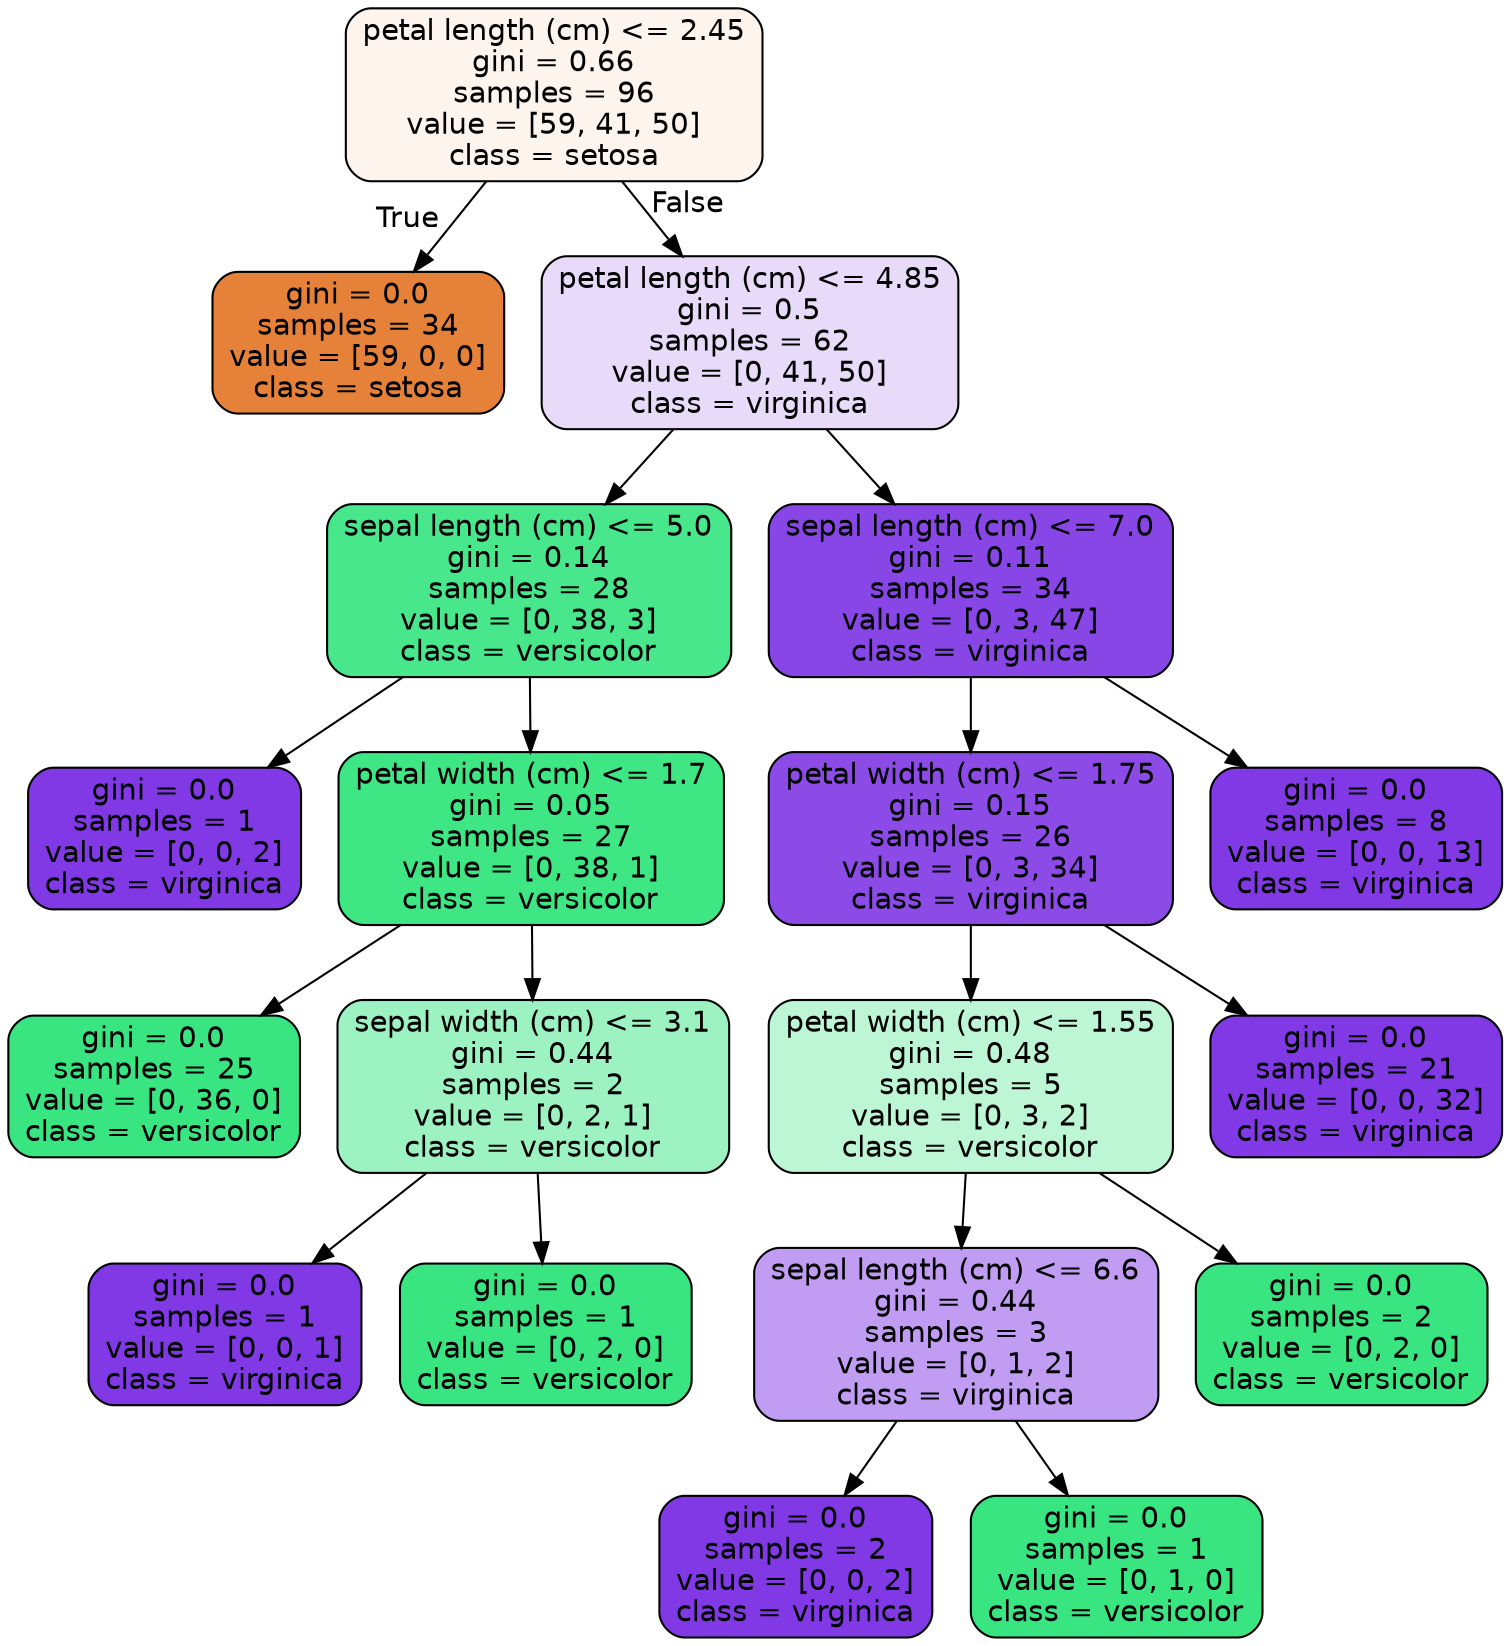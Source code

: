 digraph Tree {
node [shape=box, style="filled, rounded", color="black", fontname=helvetica] ;
edge [fontname=helvetica] ;
0 [label="petal length (cm) <= 2.45\ngini = 0.66\nsamples = 96\nvalue = [59, 41, 50]\nclass = setosa", fillcolor="#fdf4ed"] ;
1 [label="gini = 0.0\nsamples = 34\nvalue = [59, 0, 0]\nclass = setosa", fillcolor="#e58139"] ;
0 -> 1 [labeldistance=2.5, labelangle=45, headlabel="True"] ;
2 [label="petal length (cm) <= 4.85\ngini = 0.5\nsamples = 62\nvalue = [0, 41, 50]\nclass = virginica", fillcolor="#e8dbfa"] ;
0 -> 2 [labeldistance=2.5, labelangle=-45, headlabel="False"] ;
3 [label="sepal length (cm) <= 5.0\ngini = 0.14\nsamples = 28\nvalue = [0, 38, 3]\nclass = versicolor", fillcolor="#49e78b"] ;
2 -> 3 ;
4 [label="gini = 0.0\nsamples = 1\nvalue = [0, 0, 2]\nclass = virginica", fillcolor="#8139e5"] ;
3 -> 4 ;
5 [label="petal width (cm) <= 1.7\ngini = 0.05\nsamples = 27\nvalue = [0, 38, 1]\nclass = versicolor", fillcolor="#3ee684"] ;
3 -> 5 ;
6 [label="gini = 0.0\nsamples = 25\nvalue = [0, 36, 0]\nclass = versicolor", fillcolor="#39e581"] ;
5 -> 6 ;
7 [label="sepal width (cm) <= 3.1\ngini = 0.44\nsamples = 2\nvalue = [0, 2, 1]\nclass = versicolor", fillcolor="#9cf2c0"] ;
5 -> 7 ;
8 [label="gini = 0.0\nsamples = 1\nvalue = [0, 0, 1]\nclass = virginica", fillcolor="#8139e5"] ;
7 -> 8 ;
9 [label="gini = 0.0\nsamples = 1\nvalue = [0, 2, 0]\nclass = versicolor", fillcolor="#39e581"] ;
7 -> 9 ;
10 [label="sepal length (cm) <= 7.0\ngini = 0.11\nsamples = 34\nvalue = [0, 3, 47]\nclass = virginica", fillcolor="#8946e7"] ;
2 -> 10 ;
11 [label="petal width (cm) <= 1.75\ngini = 0.15\nsamples = 26\nvalue = [0, 3, 34]\nclass = virginica", fillcolor="#8c4ae7"] ;
10 -> 11 ;
12 [label="petal width (cm) <= 1.55\ngini = 0.48\nsamples = 5\nvalue = [0, 3, 2]\nclass = versicolor", fillcolor="#bdf6d5"] ;
11 -> 12 ;
13 [label="sepal length (cm) <= 6.6\ngini = 0.44\nsamples = 3\nvalue = [0, 1, 2]\nclass = virginica", fillcolor="#c09cf2"] ;
12 -> 13 ;
14 [label="gini = 0.0\nsamples = 2\nvalue = [0, 0, 2]\nclass = virginica", fillcolor="#8139e5"] ;
13 -> 14 ;
15 [label="gini = 0.0\nsamples = 1\nvalue = [0, 1, 0]\nclass = versicolor", fillcolor="#39e581"] ;
13 -> 15 ;
16 [label="gini = 0.0\nsamples = 2\nvalue = [0, 2, 0]\nclass = versicolor", fillcolor="#39e581"] ;
12 -> 16 ;
17 [label="gini = 0.0\nsamples = 21\nvalue = [0, 0, 32]\nclass = virginica", fillcolor="#8139e5"] ;
11 -> 17 ;
18 [label="gini = 0.0\nsamples = 8\nvalue = [0, 0, 13]\nclass = virginica", fillcolor="#8139e5"] ;
10 -> 18 ;
}